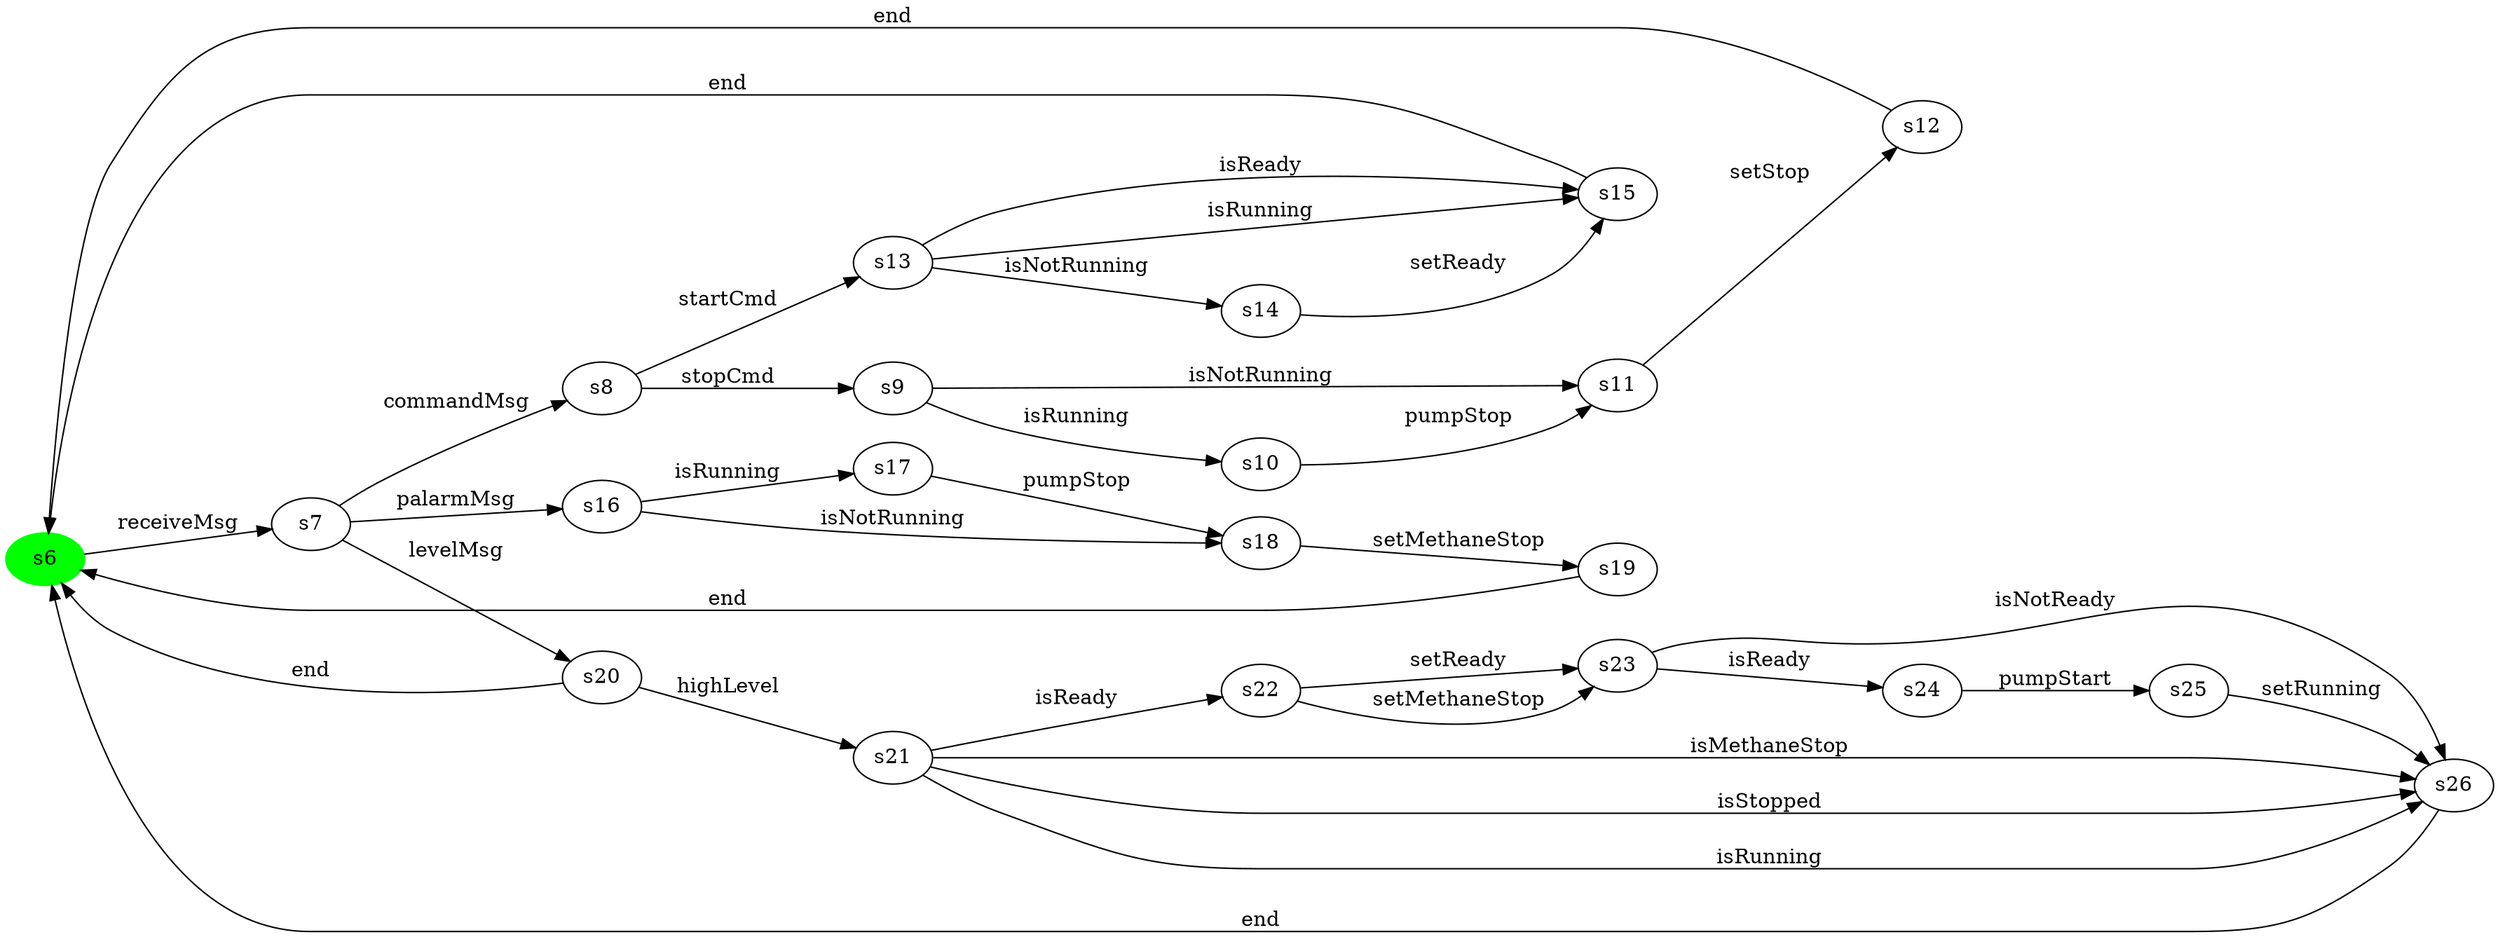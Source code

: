 digraph G {
rankdir=LR;
state0[ label = "s6", style=filled, color=green ];
state0 -> state1 [ label=" receiveMsg " ];
state1 [ label = "s7" ];
state1 -> state2 [ label=" commandMsg " ];
state1 -> state3 [ label=" palarmMsg " ];
state1 -> state4 [ label=" levelMsg " ];
state2 [ label = "s8" ];
state2 -> state5 [ label=" stopCmd " ];
state2 -> state6 [ label=" startCmd " ];
state5 [ label = "s9" ];
state5 -> state7 [ label=" isRunning " ];
state5 -> state8 [ label=" isNotRunning " ];
state4 [ label = "s20" ];
state4 -> state0 [ label=" end " ];
state4 -> state9 [ label=" highLevel " ];
state8 [ label = "s11" ];
state8 -> state10 [ label=" setStop " ];
state11 [ label = "s22" ];
state11 -> state12 [ label=" setReady " ];
state11 -> state12 [ label=" setMethaneStop " ];
state7 [ label = "s10" ];
state7 -> state8 [ label=" pumpStop " ];
state9 [ label = "s21" ];
state9 -> state11 [ label=" isReady " ];
state9 -> state13 [ label=" isMethaneStop " ];
state9 -> state13 [ label=" isStopped " ];
state9 -> state13 [ label=" isRunning " ];
state6 [ label = "s13" ];
state6 -> state14 [ label=" isNotRunning " ];
state6 -> state15 [ label=" isReady " ];
state6 -> state15 [ label=" isRunning " ];
state16 [ label = "s24" ];
state16 -> state17 [ label=" pumpStart " ];
state10 [ label = "s12" ];
state10 -> state0 [ label=" end " ];
state12 [ label = "s23" ];
state12 -> state16 [ label=" isReady " ];
state12 -> state13 [ label=" isNotReady " ];
state15 [ label = "s15" ];
state15 -> state0 [ label=" end " ];
state13 [ label = "s26" ];
state13 -> state0 [ label=" end " ];
state14 [ label = "s14" ];
state14 -> state15 [ label=" setReady " ];
state17 [ label = "s25" ];
state17 -> state13 [ label=" setRunning " ];
state18 [ label = "s17" ];
state18 -> state19 [ label=" pumpStop " ];
state3 [ label = "s16" ];
state3 -> state18 [ label=" isRunning " ];
state3 -> state19 [ label=" isNotRunning " ];
state20 [ label = "s19" ];
state20 -> state0 [ label=" end " ];
state19 [ label = "s18" ];
state19 -> state20 [ label=" setMethaneStop " ];
}
